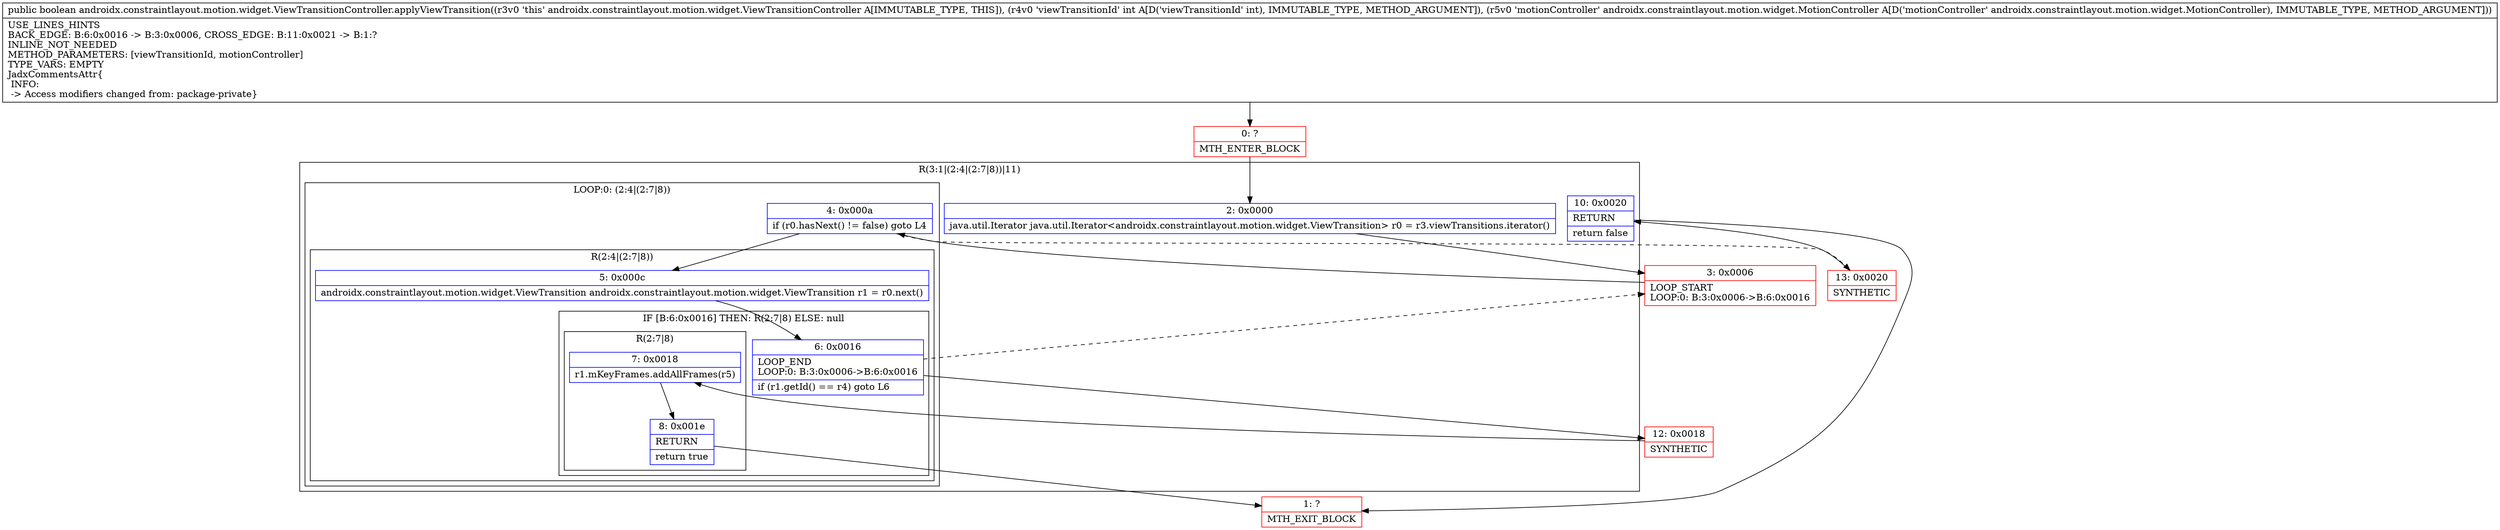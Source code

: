 digraph "CFG forandroidx.constraintlayout.motion.widget.ViewTransitionController.applyViewTransition(ILandroidx\/constraintlayout\/motion\/widget\/MotionController;)Z" {
subgraph cluster_Region_837234966 {
label = "R(3:1|(2:4|(2:7|8))|11)";
node [shape=record,color=blue];
Node_2 [shape=record,label="{2\:\ 0x0000|java.util.Iterator java.util.Iterator\<androidx.constraintlayout.motion.widget.ViewTransition\> r0 = r3.viewTransitions.iterator()\l}"];
subgraph cluster_LoopRegion_1481541677 {
label = "LOOP:0: (2:4|(2:7|8))";
node [shape=record,color=blue];
Node_4 [shape=record,label="{4\:\ 0x000a|if (r0.hasNext() != false) goto L4\l}"];
subgraph cluster_Region_1598230358 {
label = "R(2:4|(2:7|8))";
node [shape=record,color=blue];
Node_5 [shape=record,label="{5\:\ 0x000c|androidx.constraintlayout.motion.widget.ViewTransition androidx.constraintlayout.motion.widget.ViewTransition r1 = r0.next()\l}"];
subgraph cluster_IfRegion_1612553090 {
label = "IF [B:6:0x0016] THEN: R(2:7|8) ELSE: null";
node [shape=record,color=blue];
Node_6 [shape=record,label="{6\:\ 0x0016|LOOP_END\lLOOP:0: B:3:0x0006\-\>B:6:0x0016\l|if (r1.getId() == r4) goto L6\l}"];
subgraph cluster_Region_1752856854 {
label = "R(2:7|8)";
node [shape=record,color=blue];
Node_7 [shape=record,label="{7\:\ 0x0018|r1.mKeyFrames.addAllFrames(r5)\l}"];
Node_8 [shape=record,label="{8\:\ 0x001e|RETURN\l|return true\l}"];
}
}
}
}
Node_10 [shape=record,label="{10\:\ 0x0020|RETURN\l|return false\l}"];
}
Node_0 [shape=record,color=red,label="{0\:\ ?|MTH_ENTER_BLOCK\l}"];
Node_3 [shape=record,color=red,label="{3\:\ 0x0006|LOOP_START\lLOOP:0: B:3:0x0006\-\>B:6:0x0016\l}"];
Node_12 [shape=record,color=red,label="{12\:\ 0x0018|SYNTHETIC\l}"];
Node_1 [shape=record,color=red,label="{1\:\ ?|MTH_EXIT_BLOCK\l}"];
Node_13 [shape=record,color=red,label="{13\:\ 0x0020|SYNTHETIC\l}"];
MethodNode[shape=record,label="{public boolean androidx.constraintlayout.motion.widget.ViewTransitionController.applyViewTransition((r3v0 'this' androidx.constraintlayout.motion.widget.ViewTransitionController A[IMMUTABLE_TYPE, THIS]), (r4v0 'viewTransitionId' int A[D('viewTransitionId' int), IMMUTABLE_TYPE, METHOD_ARGUMENT]), (r5v0 'motionController' androidx.constraintlayout.motion.widget.MotionController A[D('motionController' androidx.constraintlayout.motion.widget.MotionController), IMMUTABLE_TYPE, METHOD_ARGUMENT]))  | USE_LINES_HINTS\lBACK_EDGE: B:6:0x0016 \-\> B:3:0x0006, CROSS_EDGE: B:11:0x0021 \-\> B:1:?\lINLINE_NOT_NEEDED\lMETHOD_PARAMETERS: [viewTransitionId, motionController]\lTYPE_VARS: EMPTY\lJadxCommentsAttr\{\l INFO: \l \-\> Access modifiers changed from: package\-private\}\l}"];
MethodNode -> Node_0;Node_2 -> Node_3;
Node_4 -> Node_5;
Node_4 -> Node_13[style=dashed];
Node_5 -> Node_6;
Node_6 -> Node_3[style=dashed];
Node_6 -> Node_12;
Node_7 -> Node_8;
Node_8 -> Node_1;
Node_10 -> Node_1;
Node_0 -> Node_2;
Node_3 -> Node_4;
Node_12 -> Node_7;
Node_13 -> Node_10;
}

